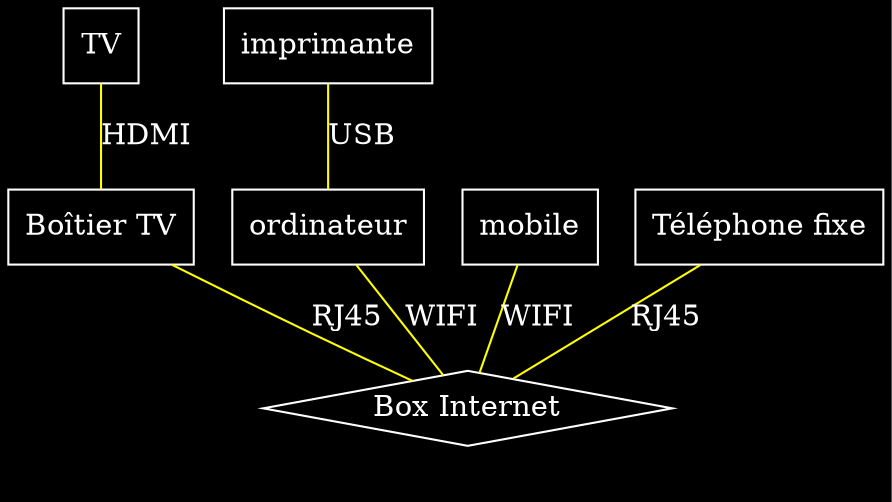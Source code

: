 graph {
    bgcolor=black;
    node [color=white, fontcolor=white ] 
    edge [color=yellow, fontcolor=white ] 
    label = "Réseau domestique";
    box [ label = "Box Internet", shape = diamond ];
    boxtv [ label = "Boîtier TV", shape = box ];
    tv [ label = "TV", shape = square ];
    ordinateur [ shape = box ];
    imprimante [ shape = box ];
    mobile [ shape = box ];
    tel [ label = "Téléphone fixe", shape = box ];
    ordinateur -- box [ label = "WIFI" ];
    mobile -- box [ label = "WIFI" ];
    tel -- box [ label = "RJ45" ];
    boxtv -- box [ label = "RJ45" ];
    tv -- boxtv [ label = "HDMI" ];
    imprimante -- ordinateur [ label = "USB" ];
}
